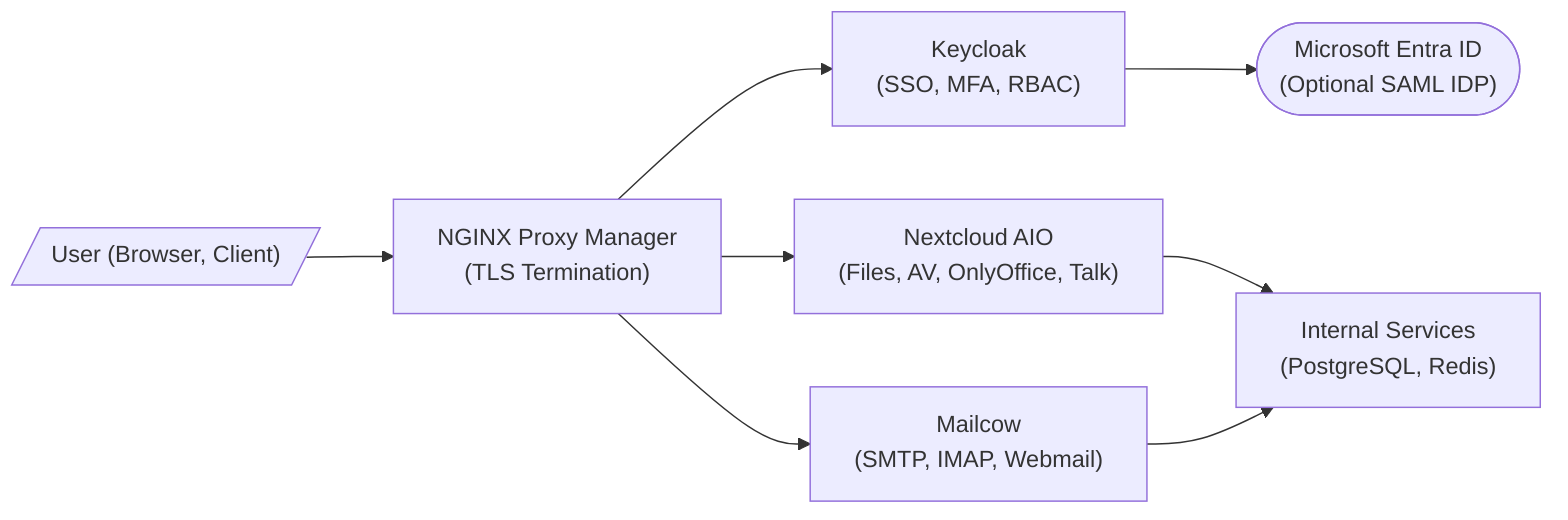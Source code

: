 flowchart LR
  %% External User Zone
  User[/"User (Browser, Client)"/]

  %% Reverse Proxy
  NGINX["NGINX Proxy Manager<br/>(TLS Termination)"]

  %% Internal Secure Services
  Keycloak["Keycloak<br/>(SSO, MFA, RBAC)"]
  NC["Nextcloud AIO<br/>(Files, AV, OnlyOffice, Talk)"]
  Mailcow["Mailcow<br/>(SMTP, IMAP, Webmail)"]
  DB["Internal Services<br/>(PostgreSQL, Redis)"]

  %% Optional Federation
  Entra(["Microsoft Entra ID<br/>(Optional SAML IDP)"])

  %% Edges
  User --> NGINX
  NGINX --> Keycloak
  NGINX --> NC
  NGINX --> Mailcow
  Keycloak --> Entra
  NC --> DB
  Mailcow --> DB